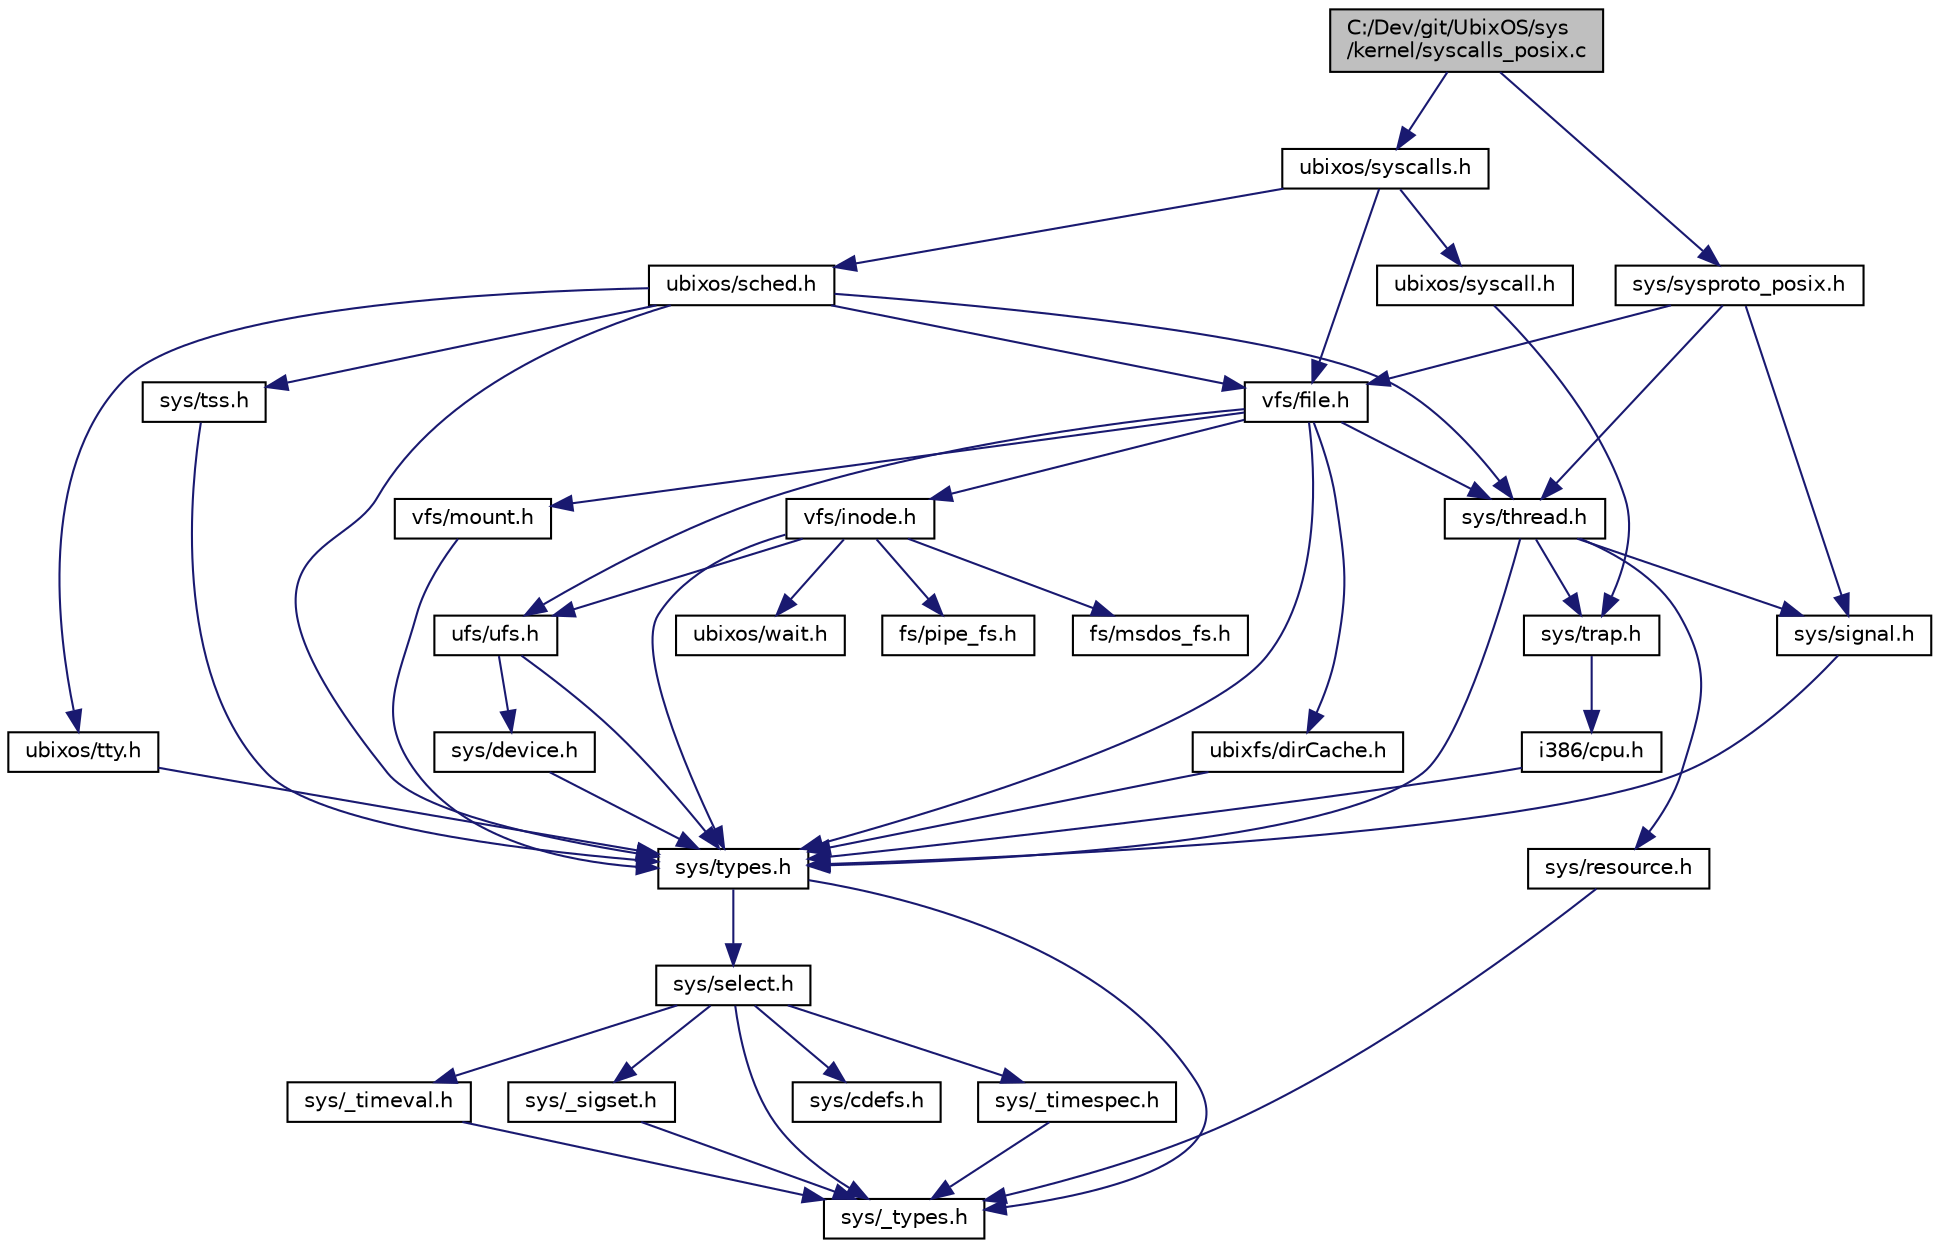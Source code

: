 digraph "C:/Dev/git/UbixOS/sys/kernel/syscalls_posix.c"
{
 // LATEX_PDF_SIZE
  edge [fontname="Helvetica",fontsize="10",labelfontname="Helvetica",labelfontsize="10"];
  node [fontname="Helvetica",fontsize="10",shape=record];
  Node1 [label="C:/Dev/git/UbixOS/sys\l/kernel/syscalls_posix.c",height=0.2,width=0.4,color="black", fillcolor="grey75", style="filled", fontcolor="black",tooltip=" "];
  Node1 -> Node2 [color="midnightblue",fontsize="10",style="solid",fontname="Helvetica"];
  Node2 [label="ubixos/syscalls.h",height=0.2,width=0.4,color="black", fillcolor="white", style="filled",URL="$syscalls_8h.html",tooltip=" "];
  Node2 -> Node3 [color="midnightblue",fontsize="10",style="solid",fontname="Helvetica"];
  Node3 [label="ubixos/sched.h",height=0.2,width=0.4,color="black", fillcolor="white", style="filled",URL="$sched_8h.html",tooltip=" "];
  Node3 -> Node4 [color="midnightblue",fontsize="10",style="solid",fontname="Helvetica"];
  Node4 [label="sys/types.h",height=0.2,width=0.4,color="black", fillcolor="white", style="filled",URL="$include_2sys_2types_8h.html",tooltip=" "];
  Node4 -> Node5 [color="midnightblue",fontsize="10",style="solid",fontname="Helvetica"];
  Node5 [label="sys/_types.h",height=0.2,width=0.4,color="black", fillcolor="white", style="filled",URL="$__types_8h.html",tooltip=" "];
  Node4 -> Node6 [color="midnightblue",fontsize="10",style="solid",fontname="Helvetica"];
  Node6 [label="sys/select.h",height=0.2,width=0.4,color="black", fillcolor="white", style="filled",URL="$select_8h.html",tooltip=" "];
  Node6 -> Node7 [color="midnightblue",fontsize="10",style="solid",fontname="Helvetica"];
  Node7 [label="sys/cdefs.h",height=0.2,width=0.4,color="black", fillcolor="white", style="filled",URL="$cdefs_8h.html",tooltip=" "];
  Node6 -> Node5 [color="midnightblue",fontsize="10",style="solid",fontname="Helvetica"];
  Node6 -> Node8 [color="midnightblue",fontsize="10",style="solid",fontname="Helvetica"];
  Node8 [label="sys/_timespec.h",height=0.2,width=0.4,color="black", fillcolor="white", style="filled",URL="$__timespec_8h.html",tooltip=" "];
  Node8 -> Node5 [color="midnightblue",fontsize="10",style="solid",fontname="Helvetica"];
  Node6 -> Node9 [color="midnightblue",fontsize="10",style="solid",fontname="Helvetica"];
  Node9 [label="sys/_timeval.h",height=0.2,width=0.4,color="black", fillcolor="white", style="filled",URL="$__timeval_8h.html",tooltip=" "];
  Node9 -> Node5 [color="midnightblue",fontsize="10",style="solid",fontname="Helvetica"];
  Node6 -> Node10 [color="midnightblue",fontsize="10",style="solid",fontname="Helvetica"];
  Node10 [label="sys/_sigset.h",height=0.2,width=0.4,color="black", fillcolor="white", style="filled",URL="$__sigset_8h.html",tooltip=" "];
  Node10 -> Node5 [color="midnightblue",fontsize="10",style="solid",fontname="Helvetica"];
  Node3 -> Node11 [color="midnightblue",fontsize="10",style="solid",fontname="Helvetica"];
  Node11 [label="vfs/file.h",height=0.2,width=0.4,color="black", fillcolor="white", style="filled",URL="$include_2vfs_2file_8h.html",tooltip=" "];
  Node11 -> Node4 [color="midnightblue",fontsize="10",style="solid",fontname="Helvetica"];
  Node11 -> Node12 [color="midnightblue",fontsize="10",style="solid",fontname="Helvetica"];
  Node12 [label="ubixfs/dirCache.h",height=0.2,width=0.4,color="black", fillcolor="white", style="filled",URL="$dirCache_8h.html",tooltip=" "];
  Node12 -> Node4 [color="midnightblue",fontsize="10",style="solid",fontname="Helvetica"];
  Node11 -> Node13 [color="midnightblue",fontsize="10",style="solid",fontname="Helvetica"];
  Node13 [label="sys/thread.h",height=0.2,width=0.4,color="black", fillcolor="white", style="filled",URL="$thread_8h.html",tooltip=" "];
  Node13 -> Node4 [color="midnightblue",fontsize="10",style="solid",fontname="Helvetica"];
  Node13 -> Node14 [color="midnightblue",fontsize="10",style="solid",fontname="Helvetica"];
  Node14 [label="sys/trap.h",height=0.2,width=0.4,color="black", fillcolor="white", style="filled",URL="$trap_8h.html",tooltip=" "];
  Node14 -> Node15 [color="midnightblue",fontsize="10",style="solid",fontname="Helvetica"];
  Node15 [label="i386/cpu.h",height=0.2,width=0.4,color="black", fillcolor="white", style="filled",URL="$i386_2cpu_8h.html",tooltip=" "];
  Node15 -> Node4 [color="midnightblue",fontsize="10",style="solid",fontname="Helvetica"];
  Node13 -> Node16 [color="midnightblue",fontsize="10",style="solid",fontname="Helvetica"];
  Node16 [label="sys/signal.h",height=0.2,width=0.4,color="black", fillcolor="white", style="filled",URL="$sys_2signal_8h.html",tooltip=" "];
  Node16 -> Node4 [color="midnightblue",fontsize="10",style="solid",fontname="Helvetica"];
  Node13 -> Node17 [color="midnightblue",fontsize="10",style="solid",fontname="Helvetica"];
  Node17 [label="sys/resource.h",height=0.2,width=0.4,color="black", fillcolor="white", style="filled",URL="$resource_8h.html",tooltip=" "];
  Node17 -> Node5 [color="midnightblue",fontsize="10",style="solid",fontname="Helvetica"];
  Node11 -> Node18 [color="midnightblue",fontsize="10",style="solid",fontname="Helvetica"];
  Node18 [label="vfs/inode.h",height=0.2,width=0.4,color="black", fillcolor="white", style="filled",URL="$inode_8h.html",tooltip=" "];
  Node18 -> Node4 [color="midnightblue",fontsize="10",style="solid",fontname="Helvetica"];
  Node18 -> Node19 [color="midnightblue",fontsize="10",style="solid",fontname="Helvetica"];
  Node19 [label="ubixos/wait.h",height=0.2,width=0.4,color="black", fillcolor="white", style="filled",URL="$wait_8h.html",tooltip=" "];
  Node18 -> Node20 [color="midnightblue",fontsize="10",style="solid",fontname="Helvetica"];
  Node20 [label="fs/pipe_fs.h",height=0.2,width=0.4,color="black", fillcolor="white", style="filled",URL="$pipe__fs_8h.html",tooltip=" "];
  Node18 -> Node21 [color="midnightblue",fontsize="10",style="solid",fontname="Helvetica"];
  Node21 [label="fs/msdos_fs.h",height=0.2,width=0.4,color="black", fillcolor="white", style="filled",URL="$msdos__fs_8h.html",tooltip=" "];
  Node18 -> Node22 [color="midnightblue",fontsize="10",style="solid",fontname="Helvetica"];
  Node22 [label="ufs/ufs.h",height=0.2,width=0.4,color="black", fillcolor="white", style="filled",URL="$ufs_8h.html",tooltip=" "];
  Node22 -> Node4 [color="midnightblue",fontsize="10",style="solid",fontname="Helvetica"];
  Node22 -> Node23 [color="midnightblue",fontsize="10",style="solid",fontname="Helvetica"];
  Node23 [label="sys/device.h",height=0.2,width=0.4,color="black", fillcolor="white", style="filled",URL="$include_2sys_2device_8h.html",tooltip=" "];
  Node23 -> Node4 [color="midnightblue",fontsize="10",style="solid",fontname="Helvetica"];
  Node11 -> Node24 [color="midnightblue",fontsize="10",style="solid",fontname="Helvetica"];
  Node24 [label="vfs/mount.h",height=0.2,width=0.4,color="black", fillcolor="white", style="filled",URL="$mount_8h.html",tooltip=" "];
  Node24 -> Node4 [color="midnightblue",fontsize="10",style="solid",fontname="Helvetica"];
  Node11 -> Node22 [color="midnightblue",fontsize="10",style="solid",fontname="Helvetica"];
  Node3 -> Node25 [color="midnightblue",fontsize="10",style="solid",fontname="Helvetica"];
  Node25 [label="ubixos/tty.h",height=0.2,width=0.4,color="black", fillcolor="white", style="filled",URL="$tty_8h.html",tooltip=" "];
  Node25 -> Node4 [color="midnightblue",fontsize="10",style="solid",fontname="Helvetica"];
  Node3 -> Node26 [color="midnightblue",fontsize="10",style="solid",fontname="Helvetica"];
  Node26 [label="sys/tss.h",height=0.2,width=0.4,color="black", fillcolor="white", style="filled",URL="$tss_8h.html",tooltip=" "];
  Node26 -> Node4 [color="midnightblue",fontsize="10",style="solid",fontname="Helvetica"];
  Node3 -> Node13 [color="midnightblue",fontsize="10",style="solid",fontname="Helvetica"];
  Node2 -> Node11 [color="midnightblue",fontsize="10",style="solid",fontname="Helvetica"];
  Node2 -> Node27 [color="midnightblue",fontsize="10",style="solid",fontname="Helvetica"];
  Node27 [label="ubixos/syscall.h",height=0.2,width=0.4,color="black", fillcolor="white", style="filled",URL="$syscall_8h.html",tooltip=" "];
  Node27 -> Node14 [color="midnightblue",fontsize="10",style="solid",fontname="Helvetica"];
  Node1 -> Node28 [color="midnightblue",fontsize="10",style="solid",fontname="Helvetica"];
  Node28 [label="sys/sysproto_posix.h",height=0.2,width=0.4,color="black", fillcolor="white", style="filled",URL="$sysproto__posix_8h.html",tooltip=" "];
  Node28 -> Node16 [color="midnightblue",fontsize="10",style="solid",fontname="Helvetica"];
  Node28 -> Node13 [color="midnightblue",fontsize="10",style="solid",fontname="Helvetica"];
  Node28 -> Node11 [color="midnightblue",fontsize="10",style="solid",fontname="Helvetica"];
}
